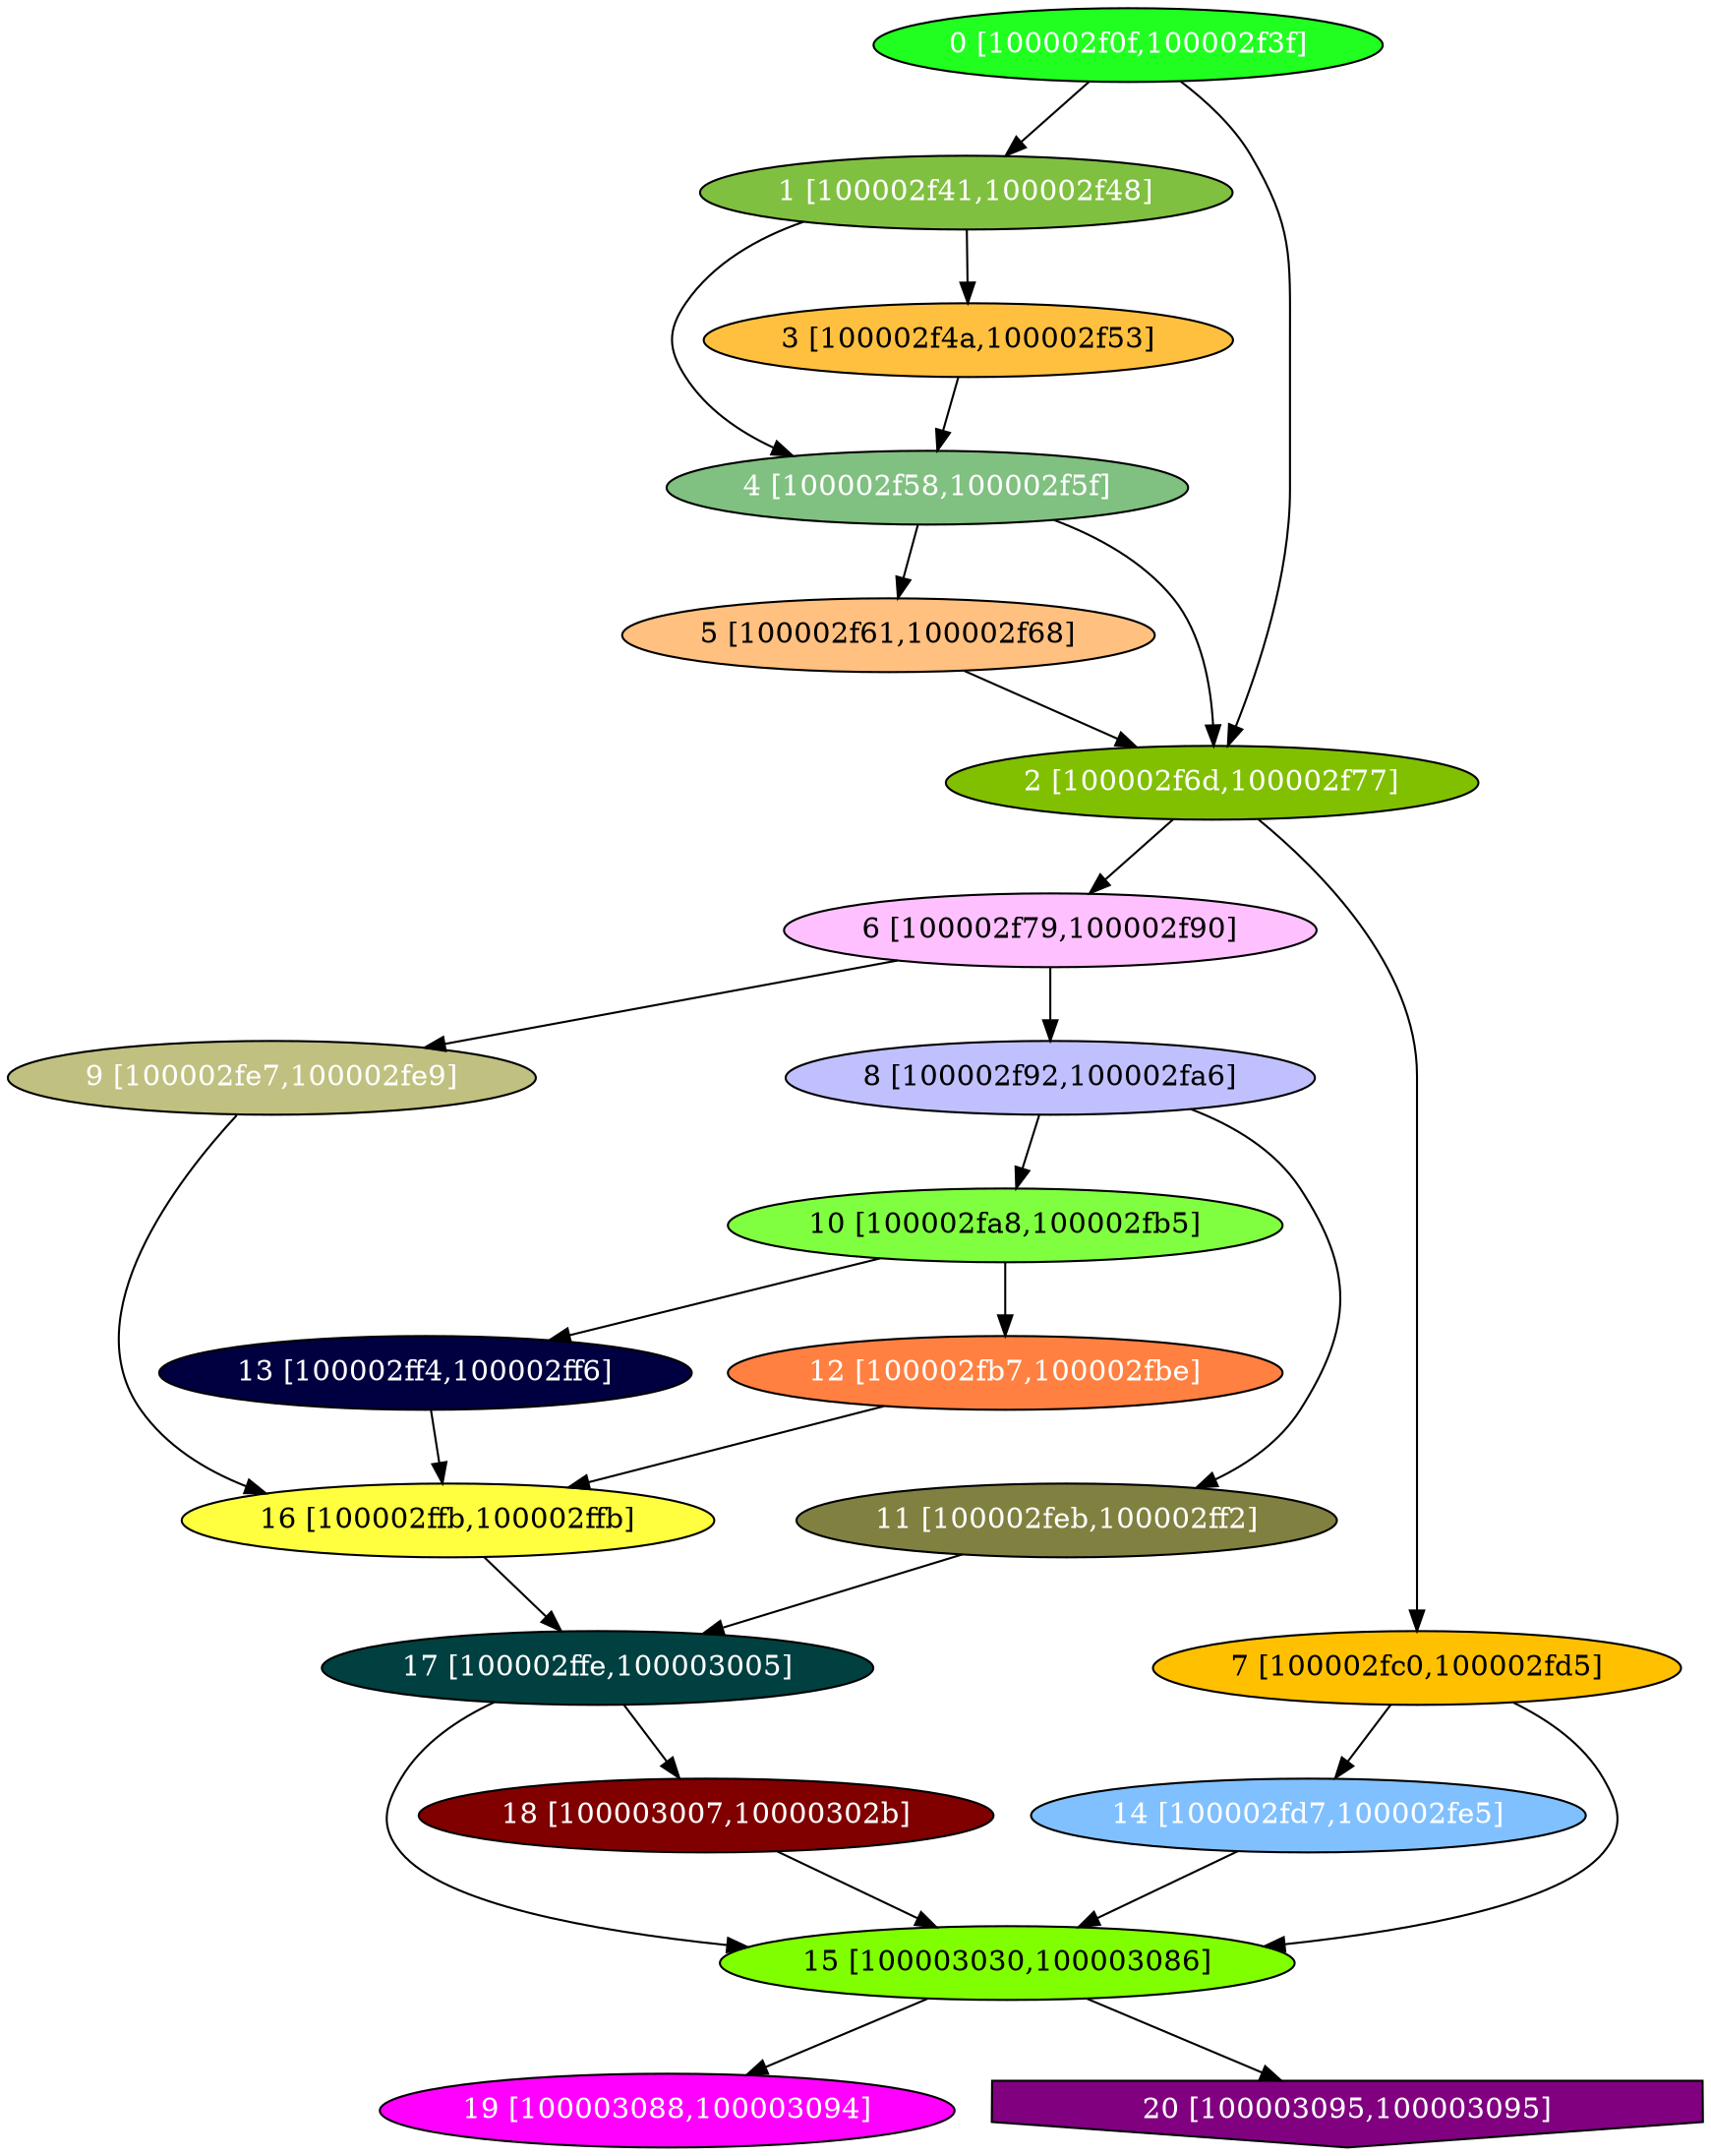 diGraph gzip{
	gzip_0  [style=filled fillcolor="#20FF20" fontcolor="#ffffff" shape=oval label="0 [100002f0f,100002f3f]"]
	gzip_1  [style=filled fillcolor="#80C040" fontcolor="#ffffff" shape=oval label="1 [100002f41,100002f48]"]
	gzip_2  [style=filled fillcolor="#80C000" fontcolor="#ffffff" shape=oval label="2 [100002f6d,100002f77]"]
	gzip_3  [style=filled fillcolor="#FFC040" fontcolor="#000000" shape=oval label="3 [100002f4a,100002f53]"]
	gzip_4  [style=filled fillcolor="#80C080" fontcolor="#ffffff" shape=oval label="4 [100002f58,100002f5f]"]
	gzip_5  [style=filled fillcolor="#FFC080" fontcolor="#000000" shape=oval label="5 [100002f61,100002f68]"]
	gzip_6  [style=filled fillcolor="#FFC0FF" fontcolor="#000000" shape=oval label="6 [100002f79,100002f90]"]
	gzip_7  [style=filled fillcolor="#FFC000" fontcolor="#000000" shape=oval label="7 [100002fc0,100002fd5]"]
	gzip_8  [style=filled fillcolor="#C0C0FF" fontcolor="#000000" shape=oval label="8 [100002f92,100002fa6]"]
	gzip_9  [style=filled fillcolor="#C0C080" fontcolor="#ffffff" shape=oval label="9 [100002fe7,100002fe9]"]
	gzip_a  [style=filled fillcolor="#80FF40" fontcolor="#000000" shape=oval label="10 [100002fa8,100002fb5]"]
	gzip_b  [style=filled fillcolor="#808040" fontcolor="#ffffff" shape=oval label="11 [100002feb,100002ff2]"]
	gzip_c  [style=filled fillcolor="#FF8040" fontcolor="#ffffff" shape=oval label="12 [100002fb7,100002fbe]"]
	gzip_d  [style=filled fillcolor="#000040" fontcolor="#ffffff" shape=oval label="13 [100002ff4,100002ff6]"]
	gzip_e  [style=filled fillcolor="#80C0FF" fontcolor="#ffffff" shape=oval label="14 [100002fd7,100002fe5]"]
	gzip_f  [style=filled fillcolor="#80FF00" fontcolor="#000000" shape=oval label="15 [100003030,100003086]"]
	gzip_10  [style=filled fillcolor="#FFFF40" fontcolor="#000000" shape=oval label="16 [100002ffb,100002ffb]"]
	gzip_11  [style=filled fillcolor="#004040" fontcolor="#ffffff" shape=oval label="17 [100002ffe,100003005]"]
	gzip_12  [style=filled fillcolor="#800000" fontcolor="#ffffff" shape=oval label="18 [100003007,10000302b]"]
	gzip_13  [style=filled fillcolor="#FF00FF" fontcolor="#ffffff" shape=oval label="19 [100003088,100003094]"]
	gzip_14  [style=filled fillcolor="#800080" fontcolor="#ffffff" shape=invhouse label="20 [100003095,100003095]"]

	gzip_0 -> gzip_1
	gzip_0 -> gzip_2
	gzip_1 -> gzip_3
	gzip_1 -> gzip_4
	gzip_2 -> gzip_6
	gzip_2 -> gzip_7
	gzip_3 -> gzip_4
	gzip_4 -> gzip_2
	gzip_4 -> gzip_5
	gzip_5 -> gzip_2
	gzip_6 -> gzip_8
	gzip_6 -> gzip_9
	gzip_7 -> gzip_e
	gzip_7 -> gzip_f
	gzip_8 -> gzip_a
	gzip_8 -> gzip_b
	gzip_9 -> gzip_10
	gzip_a -> gzip_c
	gzip_a -> gzip_d
	gzip_b -> gzip_11
	gzip_c -> gzip_10
	gzip_d -> gzip_10
	gzip_e -> gzip_f
	gzip_f -> gzip_13
	gzip_f -> gzip_14
	gzip_10 -> gzip_11
	gzip_11 -> gzip_f
	gzip_11 -> gzip_12
	gzip_12 -> gzip_f
}